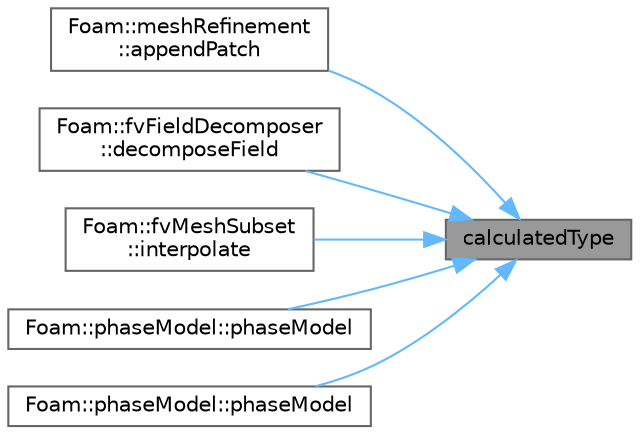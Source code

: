 digraph "calculatedType"
{
 // LATEX_PDF_SIZE
  bgcolor="transparent";
  edge [fontname=Helvetica,fontsize=10,labelfontname=Helvetica,labelfontsize=10];
  node [fontname=Helvetica,fontsize=10,shape=box,height=0.2,width=0.4];
  rankdir="RL";
  Node1 [id="Node000001",label="calculatedType",height=0.2,width=0.4,color="gray40", fillcolor="grey60", style="filled", fontcolor="black",tooltip=" "];
  Node1 -> Node2 [id="edge1_Node000001_Node000002",dir="back",color="steelblue1",style="solid",tooltip=" "];
  Node2 [id="Node000002",label="Foam::meshRefinement\l::appendPatch",height=0.2,width=0.4,color="grey40", fillcolor="white", style="filled",URL="$classFoam_1_1meshRefinement.html#aed2a5a12ca106976301dd2d80efcb85a",tooltip=" "];
  Node1 -> Node3 [id="edge2_Node000001_Node000003",dir="back",color="steelblue1",style="solid",tooltip=" "];
  Node3 [id="Node000003",label="Foam::fvFieldDecomposer\l::decomposeField",height=0.2,width=0.4,color="grey40", fillcolor="white", style="filled",URL="$classFoam_1_1fvFieldDecomposer.html#af16575c38f697f673a279d98a4eb79e5",tooltip=" "];
  Node1 -> Node4 [id="edge3_Node000001_Node000004",dir="back",color="steelblue1",style="solid",tooltip=" "];
  Node4 [id="Node000004",label="Foam::fvMeshSubset\l::interpolate",height=0.2,width=0.4,color="grey40", fillcolor="white", style="filled",URL="$classFoam_1_1fvMeshSubset.html#ad7f6a9ec23f6f7c60b7d3d1b93f40917",tooltip=" "];
  Node1 -> Node5 [id="edge4_Node000001_Node000005",dir="back",color="steelblue1",style="solid",tooltip=" "];
  Node5 [id="Node000005",label="Foam::phaseModel::phaseModel",height=0.2,width=0.4,color="grey40", fillcolor="white", style="filled",URL="$classFoam_1_1phaseModel.html#aa217c3154c3fd9d3c883ee43c9f29224",tooltip=" "];
  Node1 -> Node6 [id="edge5_Node000001_Node000006",dir="back",color="steelblue1",style="solid",tooltip=" "];
  Node6 [id="Node000006",label="Foam::phaseModel::phaseModel",height=0.2,width=0.4,color="grey40", fillcolor="white", style="filled",URL="$classFoam_1_1phaseModel.html#a3f521d269ceb3e96f4e1a6119ca9ff1c",tooltip=" "];
}
